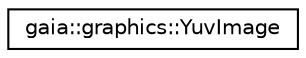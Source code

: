 digraph G
{
  edge [fontname="Helvetica",fontsize="10",labelfontname="Helvetica",labelfontsize="10"];
  node [fontname="Helvetica",fontsize="10",shape=record];
  rankdir=LR;
  Node1 [label="gaia::graphics::YuvImage",height=0.2,width=0.4,color="black", fillcolor="white", style="filled",URL="$d1/d16/classgaia_1_1graphics_1_1_yuv_image.html",tooltip="YuvImage contains YUV data and provides a method that compresses a region of the YUV data to a Jpeg..."];
}

